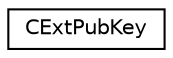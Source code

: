 digraph "Graphical Class Hierarchy"
{
 // LATEX_PDF_SIZE
  edge [fontname="Helvetica",fontsize="10",labelfontname="Helvetica",labelfontsize="10"];
  node [fontname="Helvetica",fontsize="10",shape=record];
  rankdir="LR";
  Node0 [label="CExtPubKey",height=0.2,width=0.4,color="black", fillcolor="white", style="filled",URL="$struct_c_ext_pub_key.html",tooltip=" "];
}
